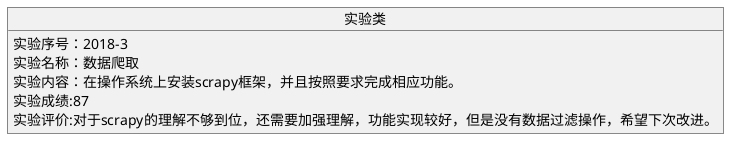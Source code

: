 @startuml


Object 实验类{
实验序号：2018-3
实验名称：数据爬取
实验内容：在操作系统上安装scrapy框架，并且按照要求完成相应功能。
实验成绩:87
实验评价:对于scrapy的理解不够到位，还需要加强理解，功能实现较好，但是没有数据过滤操作，希望下次改进。
}


@enduml